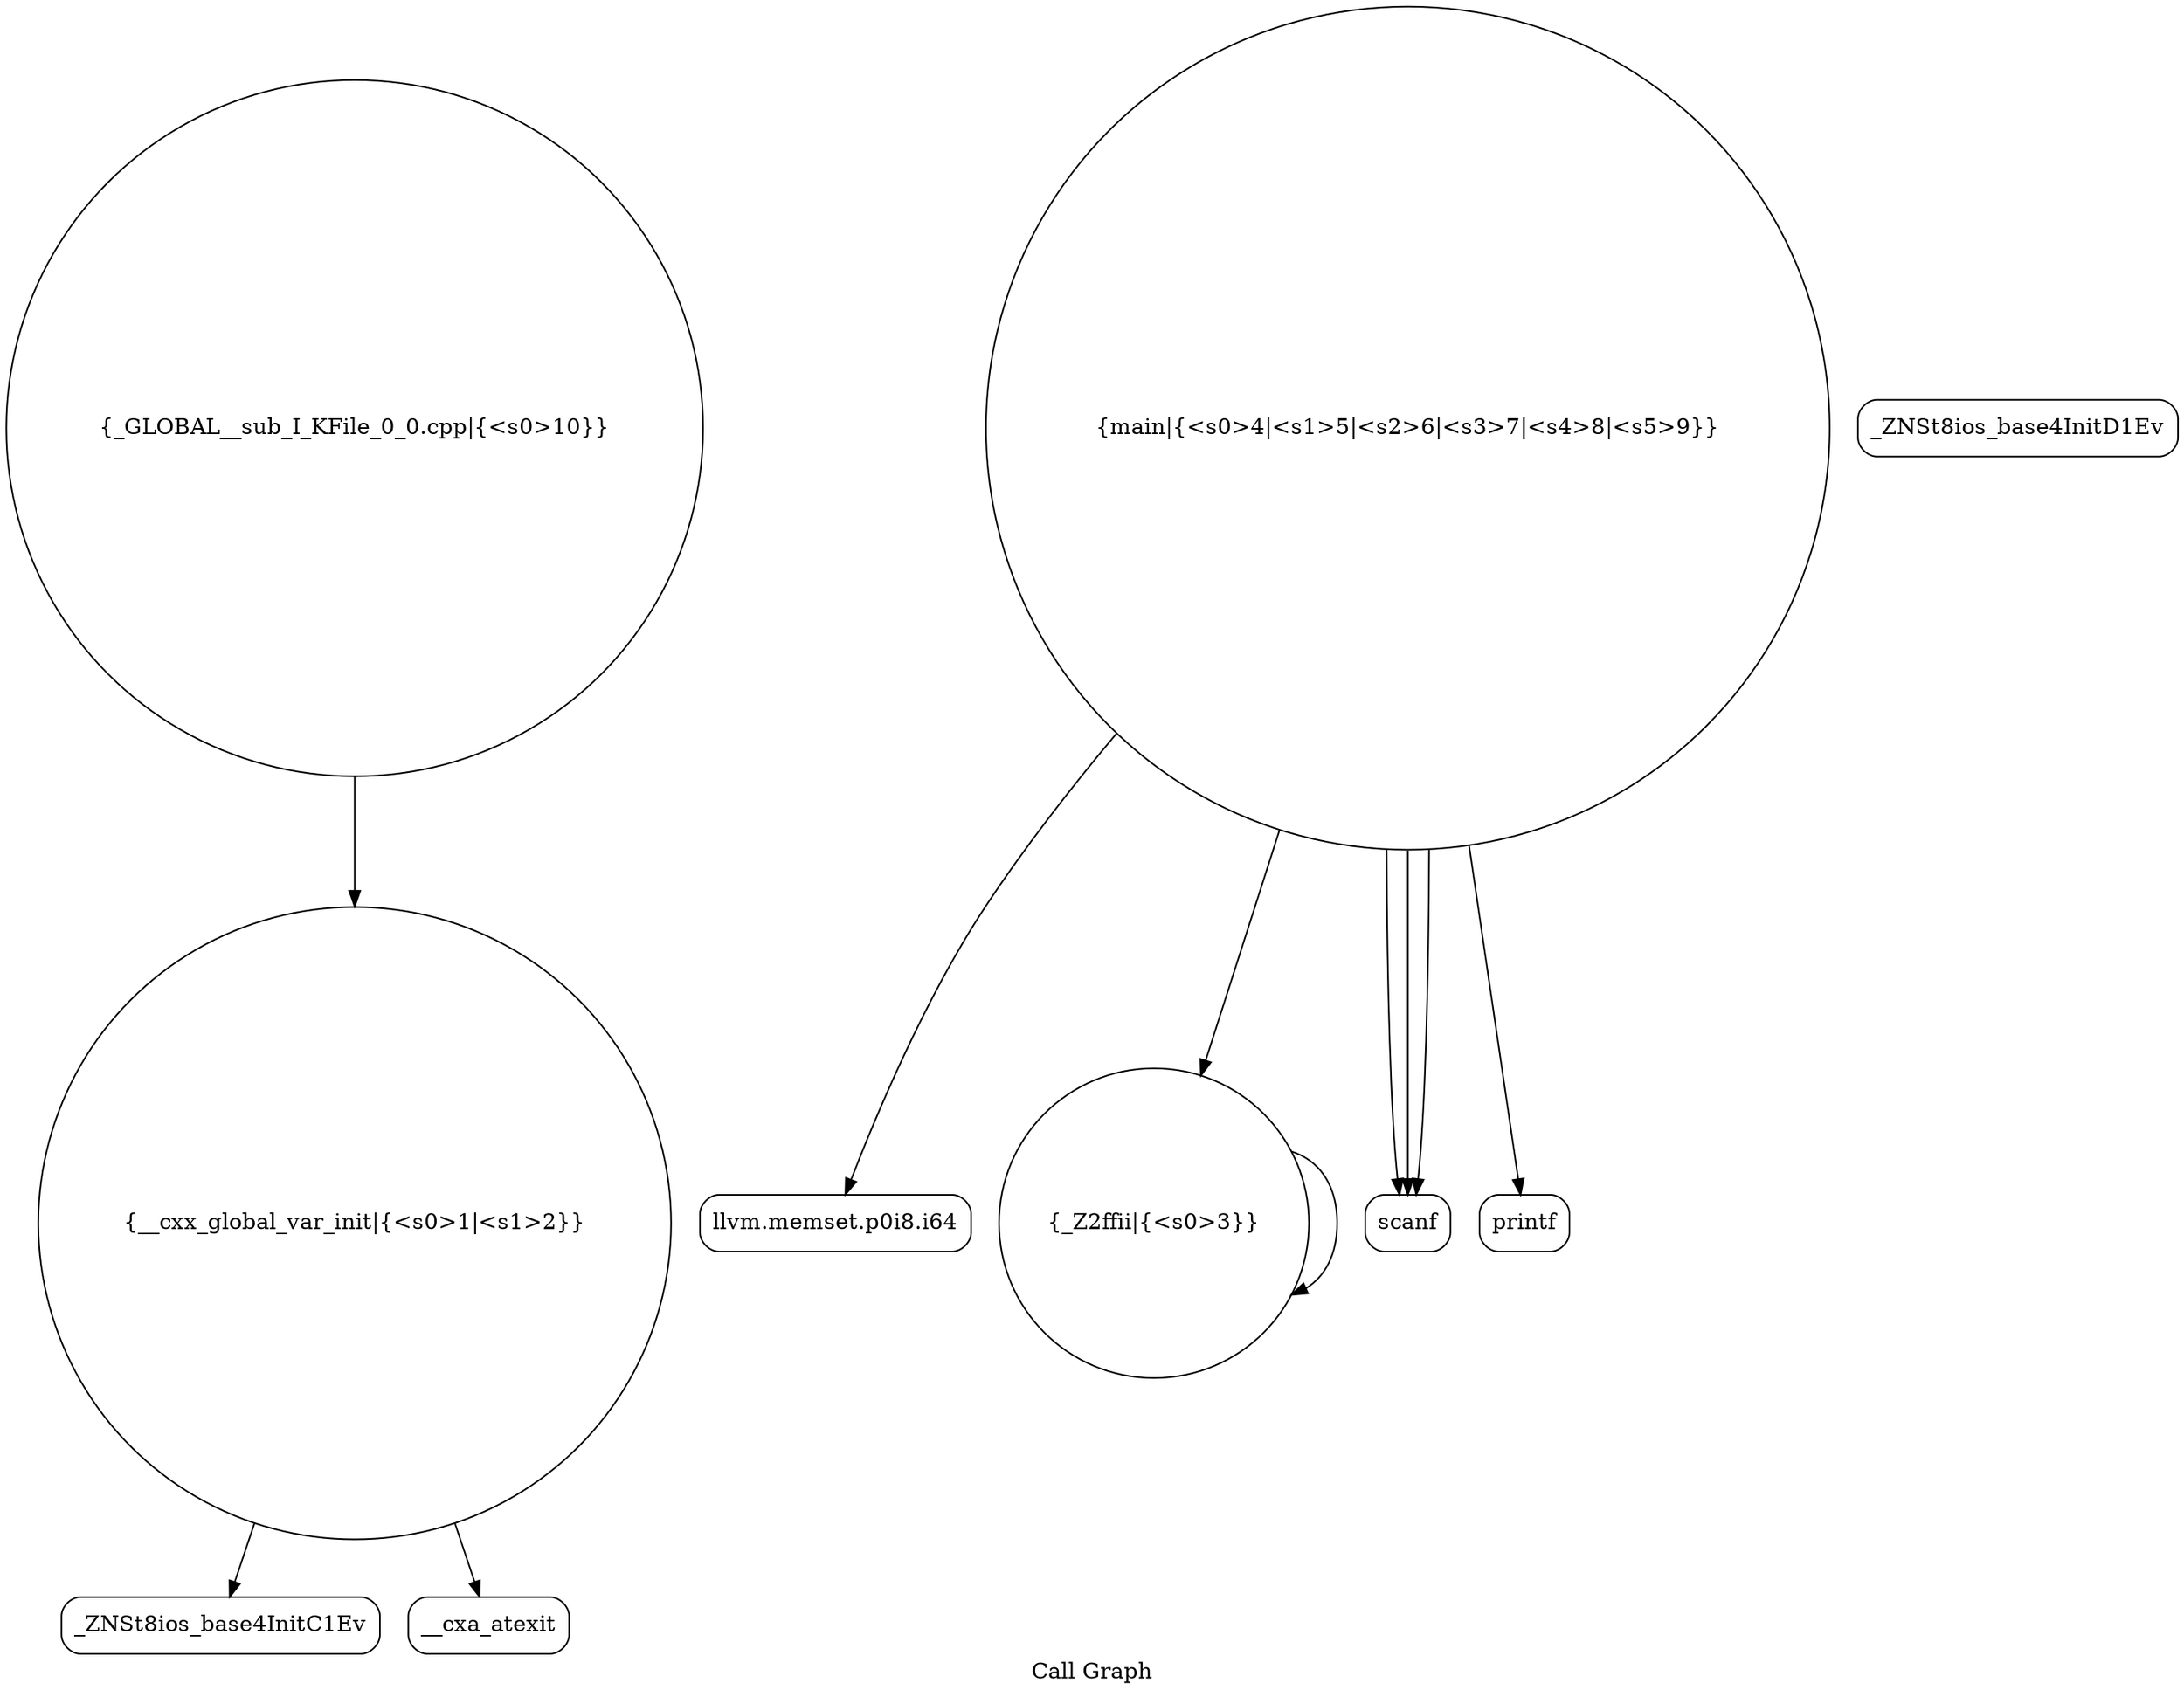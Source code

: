 digraph "Call Graph" {
	label="Call Graph";

	Node0x56390f615170 [shape=record,shape=circle,label="{__cxx_global_var_init|{<s0>1|<s1>2}}"];
	Node0x56390f615170:s0 -> Node0x56390f615600[color=black];
	Node0x56390f615170:s1 -> Node0x56390f615700[color=black];
	Node0x56390f615900 [shape=record,shape=Mrecord,label="{llvm.memset.p0i8.i64}"];
	Node0x56390f615680 [shape=record,shape=Mrecord,label="{_ZNSt8ios_base4InitD1Ev}"];
	Node0x56390f615a00 [shape=record,shape=circle,label="{_GLOBAL__sub_I_KFile_0_0.cpp|{<s0>10}}"];
	Node0x56390f615a00:s0 -> Node0x56390f615170[color=black];
	Node0x56390f615780 [shape=record,shape=circle,label="{_Z2ffii|{<s0>3}}"];
	Node0x56390f615780:s0 -> Node0x56390f615780[color=black];
	Node0x56390f615880 [shape=record,shape=Mrecord,label="{scanf}"];
	Node0x56390f615600 [shape=record,shape=Mrecord,label="{_ZNSt8ios_base4InitC1Ev}"];
	Node0x56390f615980 [shape=record,shape=Mrecord,label="{printf}"];
	Node0x56390f615700 [shape=record,shape=Mrecord,label="{__cxa_atexit}"];
	Node0x56390f615800 [shape=record,shape=circle,label="{main|{<s0>4|<s1>5|<s2>6|<s3>7|<s4>8|<s5>9}}"];
	Node0x56390f615800:s0 -> Node0x56390f615880[color=black];
	Node0x56390f615800:s1 -> Node0x56390f615880[color=black];
	Node0x56390f615800:s2 -> Node0x56390f615880[color=black];
	Node0x56390f615800:s3 -> Node0x56390f615900[color=black];
	Node0x56390f615800:s4 -> Node0x56390f615780[color=black];
	Node0x56390f615800:s5 -> Node0x56390f615980[color=black];
}
